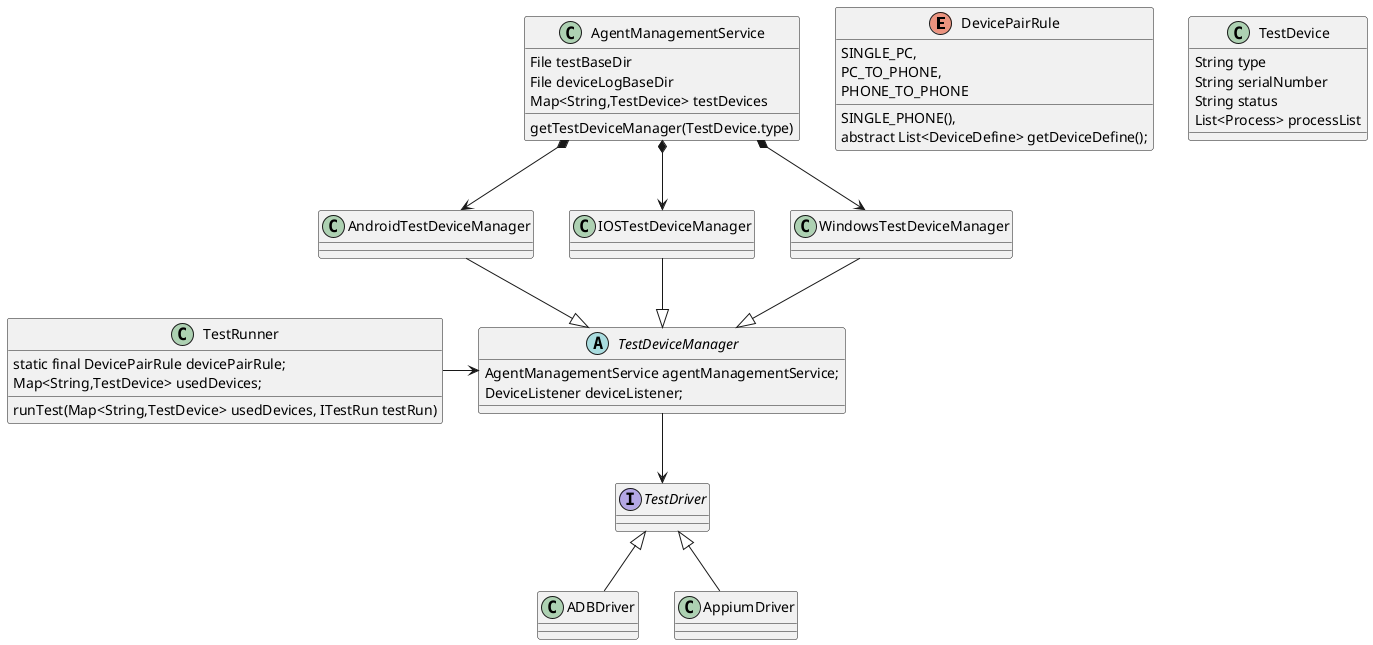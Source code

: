@startuml
'https://plantuml.com/class-diagram
enum DevicePairRule{
    SINGLE_PHONE(),
    SINGLE_PC,
    PC_TO_PHONE,
    PHONE_TO_PHONE

    abstract List<DeviceDefine> getDeviceDefine();
}
class AgentManagementService {
    File testBaseDir
    File deviceLogBaseDir
    Map<String,TestDevice> testDevices
    getTestDeviceManager(TestDevice.type)
}
class TestDevice{
    String type
    String serialNumber
    String status
    List<Process> processList
}
abstract class TestDeviceManager{
    AgentManagementService agentManagementService;
    DeviceListener deviceListener;
}
class AndroidTestDeviceManager
class IOSTestDeviceManager
class WindowsTestDeviceManager

interface TestDriver

AndroidTestDeviceManager --|> TestDeviceManager
IOSTestDeviceManager --|> TestDeviceManager
WindowsTestDeviceManager --|> TestDeviceManager

AgentManagementService *--> AndroidTestDeviceManager
AgentManagementService *--> IOSTestDeviceManager
AgentManagementService *--> WindowsTestDeviceManager

TestDeviceManager --> TestDriver

ADBDriver -u-|> TestDriver
AppiumDriver -u-|> TestDriver

class TestRunner{
    static final DevicePairRule devicePairRule;
    Map<String,TestDevice> usedDevices;
    runTest(Map<String,TestDevice> usedDevices, ITestRun testRun)
}

TestRunner -r-> TestDeviceManager
@enduml